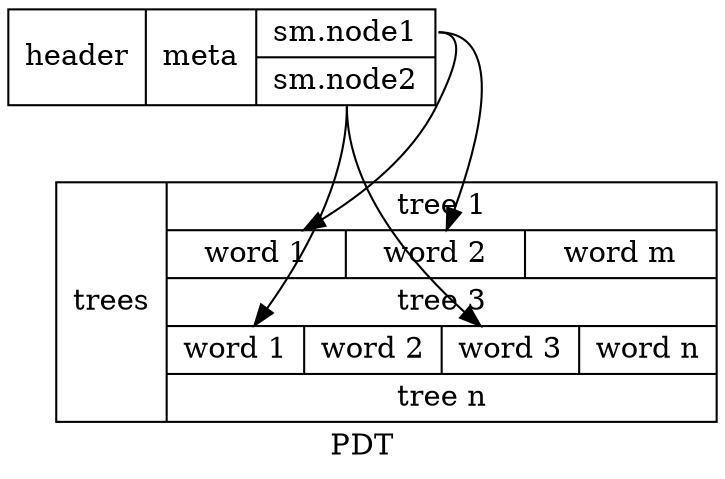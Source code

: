 digraph structs {
    label = "PDT";
    node [shape=record];
	subgraph sdata {
            rankdir=LR;
            sdata [label="header|<meta> meta|{<sm1> sm.node1|<sm2> sm.node2}"];
            label="s-data";
        }
	subgraph mdata {
        mdata [label="trees|{tree 1| {<t2w1> word 1|<t2w2> word 2|word m}| tree 3| {<t4w1> word 1|word 2|<t4w3> word 3|word n}|tree n}"];
        label = "mdata";
        }
	sdata:sm1 -> mdata:t2w1;
	sdata:sm1 -> mdata:t2w2;
	sdata:sm2 -> mdata:t4w1;
	sdata:sm2 -> mdata:t4w3;
}
